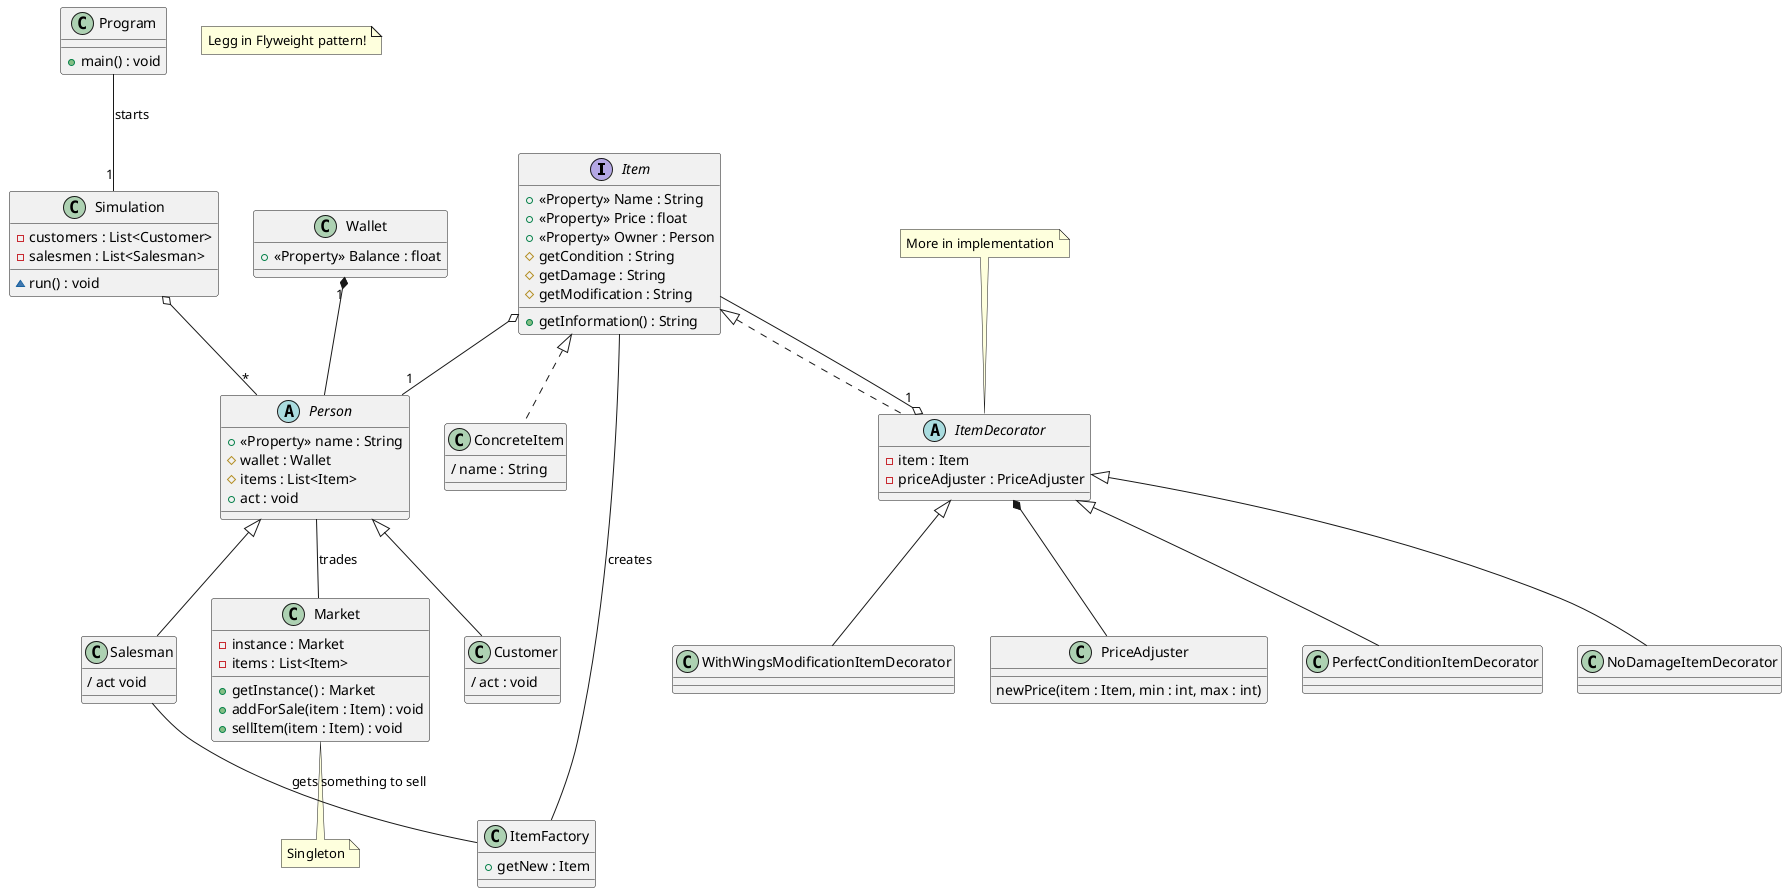 @startuml Class diagram 


interface Item {
    + <<Property>> Name : String 
    + <<Property>> Price : float 
    + <<Property>> Owner : Person 
    # getCondition : String
    # getDamage : String
    # getModification : String
    + getInformation() : String 
}

Item o-- "1" Person 

class ConcreteItem implements Item {
    / name : String 
}

abstract ItemDecorator implements Item {
    - item : Item 
    - priceAdjuster : PriceAdjuster 
}

class PriceAdjuster {
    newPrice(item : Item, min : int, max : int)
}

ItemDecorator *-- PriceAdjuster 

ItemDecorator "1" o-- Item 


class PerfectConditionItemDecorator extends ItemDecorator
class NoDamageItemDecorator extends ItemDecorator
class WithWingsModificationItemDecorator extends ItemDecorator

note "More in implementation" as MoreInImplementation
MoreInImplementation .. ItemDecorator

class ItemFactory {
    + getNew : Item  
}

ItemFactory -- Item : creates 

class Wallet {
    + <<Property>> Balance : float 
}

abstract Person {
    + <<Property>> name : String 
    # wallet : Wallet 
    # items : List<Item> 
    + act : void 
}

Wallet "1" *-- Person
Person -- Market : trades 


class Customer extends Person {
    / act : void 
}

class Salesman extends Person {
    / act void 
}

note "Singleton" as singleton
class Market {
    - instance : Market
    - items : List<Item>
    + getInstance() : Market   
    + addForSale(item : Item) : void  
    + sellItem(item : Item) : void 
}

Market .. singleton


class Program { 
    + main() : void
}

class Simulation {
    - customers : List<Customer> 
    - salesmen : List<Salesman> 
    ~ run() : void 
}

Program -- "1" Simulation : starts
Simulation o-- "*" Person

note "Legg in Flyweight pattern!" as flnote


Salesman -- ItemFactory : gets something to sell 


@enduml